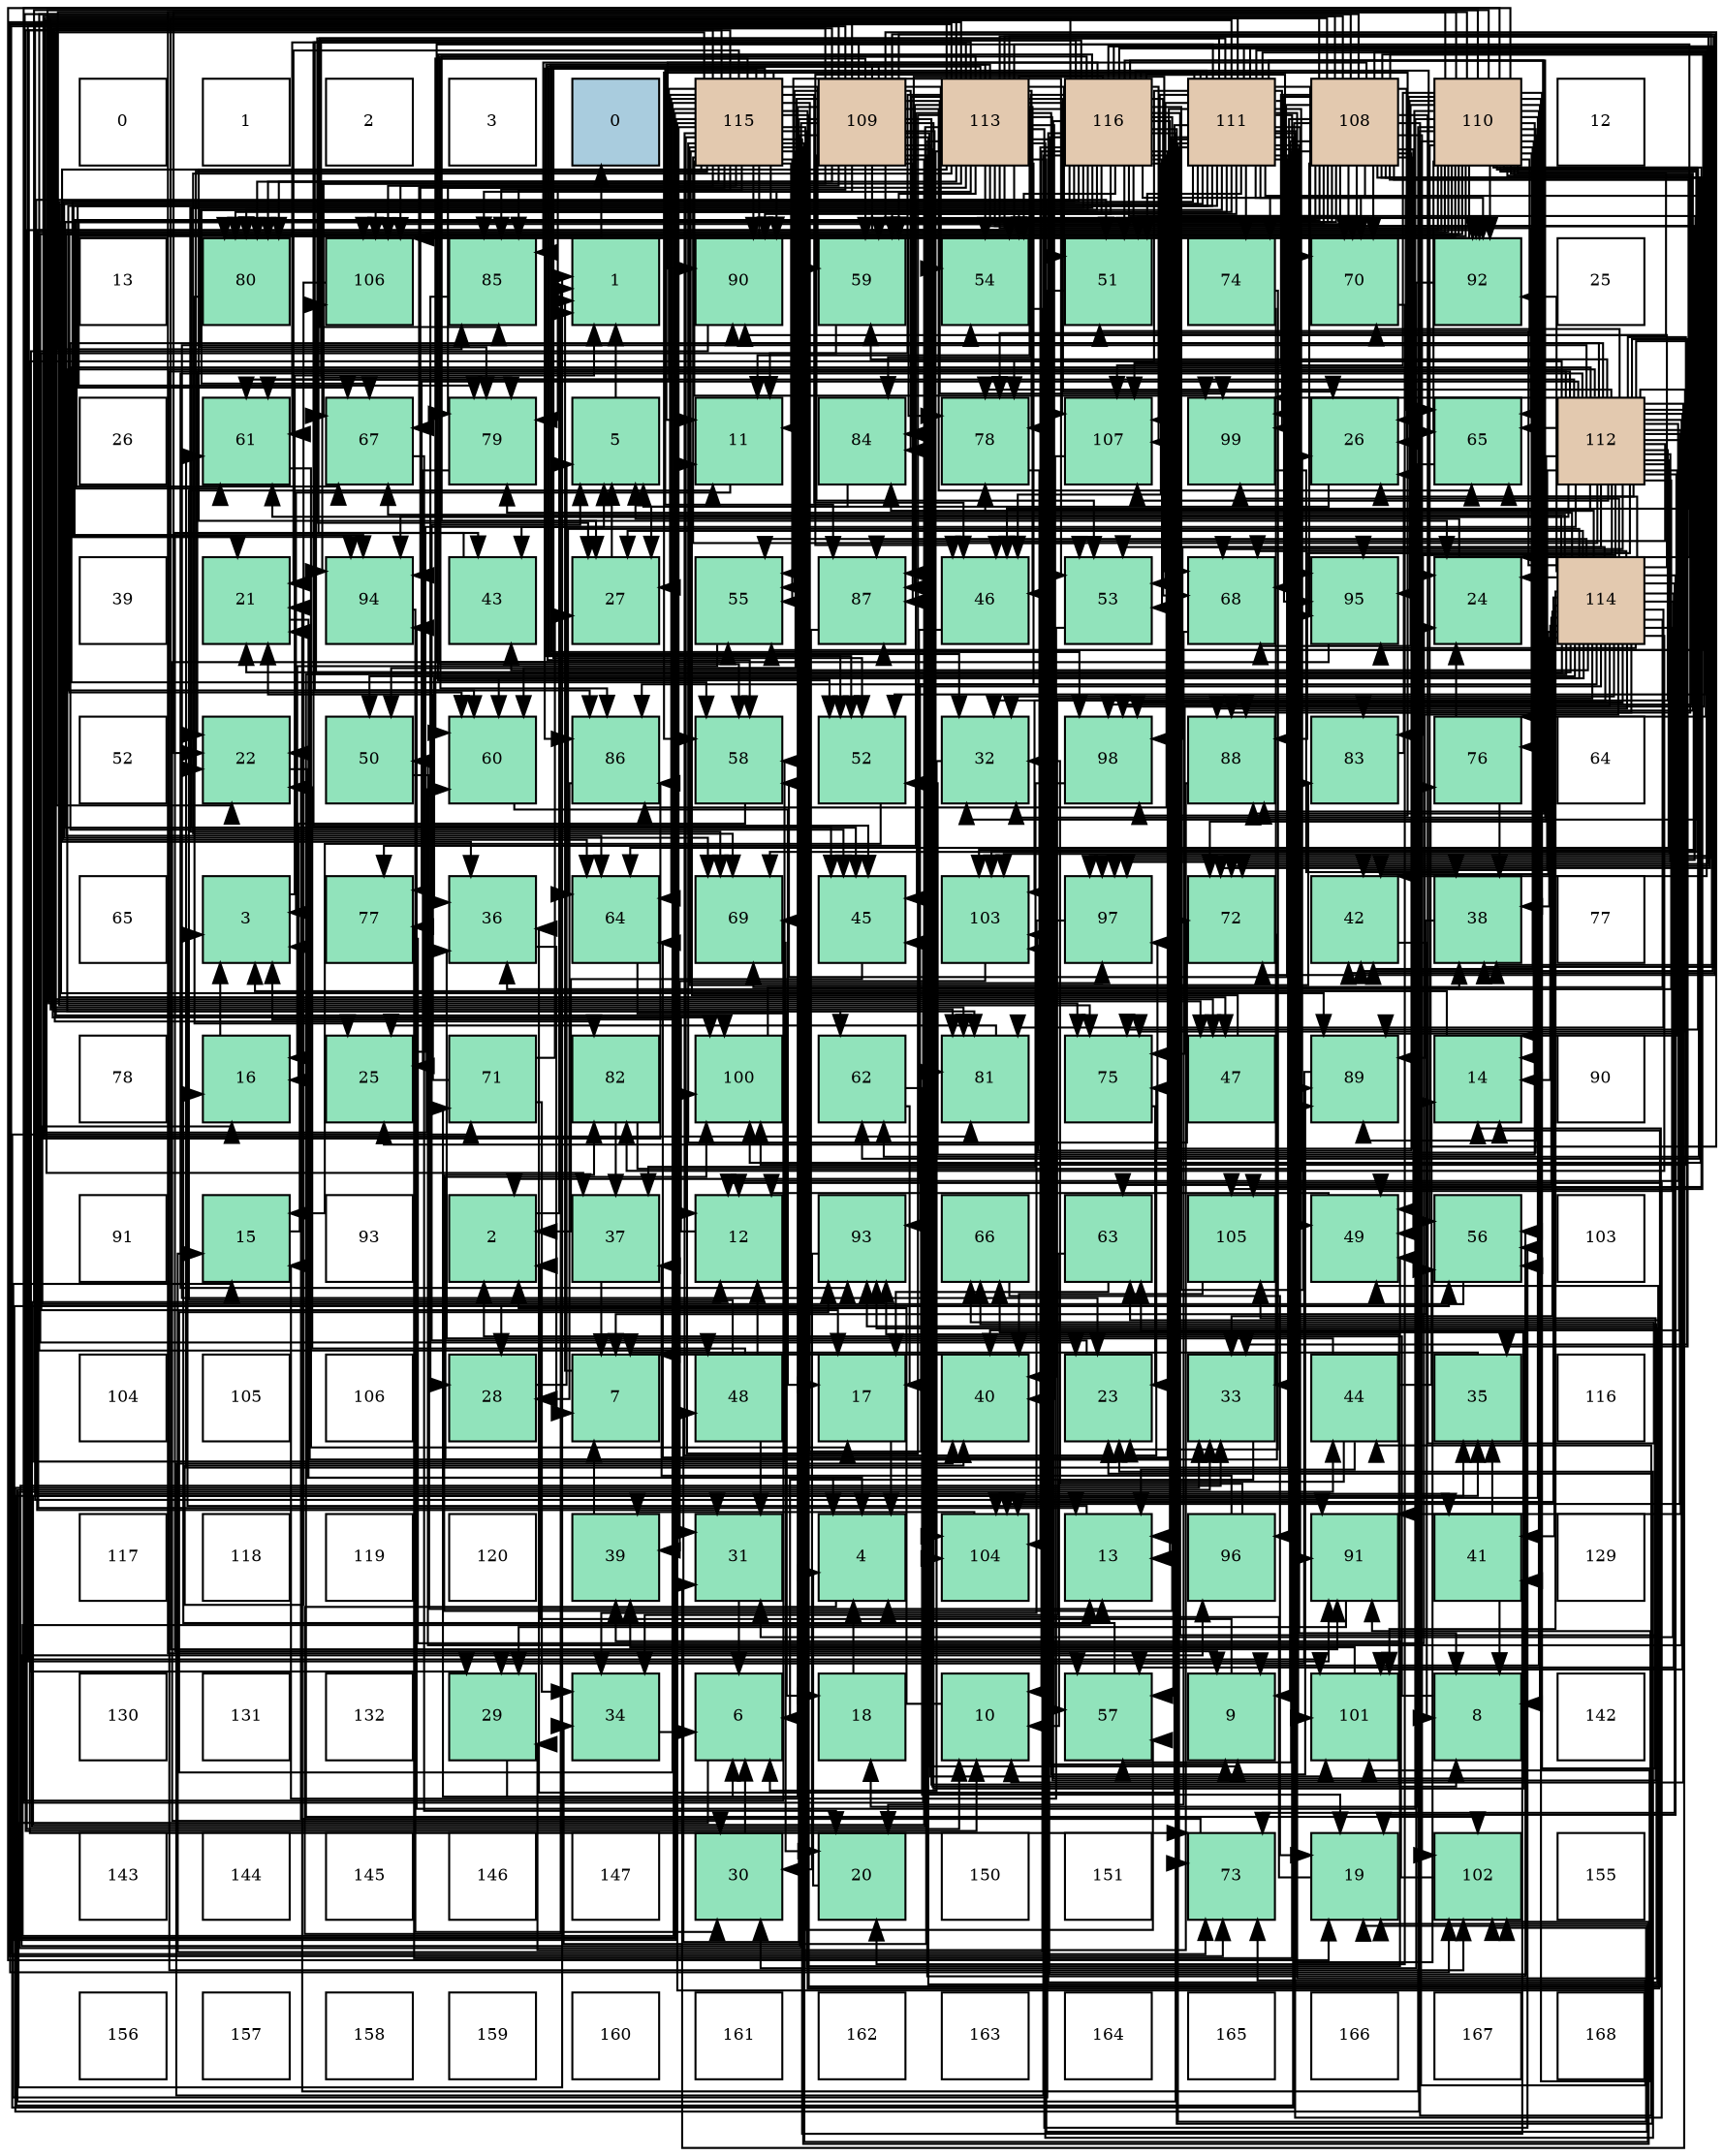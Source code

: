 digraph layout{
 rankdir=TB;
 splines=ortho;
 node [style=filled shape=square fixedsize=true width=0.6];
0[label="0", fontsize=8, fillcolor="#ffffff"];
1[label="1", fontsize=8, fillcolor="#ffffff"];
2[label="2", fontsize=8, fillcolor="#ffffff"];
3[label="3", fontsize=8, fillcolor="#ffffff"];
4[label="0", fontsize=8, fillcolor="#a9ccde"];
5[label="115", fontsize=8, fillcolor="#e3c9af"];
6[label="109", fontsize=8, fillcolor="#e3c9af"];
7[label="113", fontsize=8, fillcolor="#e3c9af"];
8[label="116", fontsize=8, fillcolor="#e3c9af"];
9[label="111", fontsize=8, fillcolor="#e3c9af"];
10[label="108", fontsize=8, fillcolor="#e3c9af"];
11[label="110", fontsize=8, fillcolor="#e3c9af"];
12[label="12", fontsize=8, fillcolor="#ffffff"];
13[label="13", fontsize=8, fillcolor="#ffffff"];
14[label="80", fontsize=8, fillcolor="#91e3bb"];
15[label="106", fontsize=8, fillcolor="#91e3bb"];
16[label="85", fontsize=8, fillcolor="#91e3bb"];
17[label="1", fontsize=8, fillcolor="#91e3bb"];
18[label="90", fontsize=8, fillcolor="#91e3bb"];
19[label="59", fontsize=8, fillcolor="#91e3bb"];
20[label="54", fontsize=8, fillcolor="#91e3bb"];
21[label="51", fontsize=8, fillcolor="#91e3bb"];
22[label="74", fontsize=8, fillcolor="#91e3bb"];
23[label="70", fontsize=8, fillcolor="#91e3bb"];
24[label="92", fontsize=8, fillcolor="#91e3bb"];
25[label="25", fontsize=8, fillcolor="#ffffff"];
26[label="26", fontsize=8, fillcolor="#ffffff"];
27[label="61", fontsize=8, fillcolor="#91e3bb"];
28[label="67", fontsize=8, fillcolor="#91e3bb"];
29[label="79", fontsize=8, fillcolor="#91e3bb"];
30[label="5", fontsize=8, fillcolor="#91e3bb"];
31[label="11", fontsize=8, fillcolor="#91e3bb"];
32[label="84", fontsize=8, fillcolor="#91e3bb"];
33[label="78", fontsize=8, fillcolor="#91e3bb"];
34[label="107", fontsize=8, fillcolor="#91e3bb"];
35[label="99", fontsize=8, fillcolor="#91e3bb"];
36[label="26", fontsize=8, fillcolor="#91e3bb"];
37[label="65", fontsize=8, fillcolor="#91e3bb"];
38[label="112", fontsize=8, fillcolor="#e3c9af"];
39[label="39", fontsize=8, fillcolor="#ffffff"];
40[label="21", fontsize=8, fillcolor="#91e3bb"];
41[label="94", fontsize=8, fillcolor="#91e3bb"];
42[label="43", fontsize=8, fillcolor="#91e3bb"];
43[label="27", fontsize=8, fillcolor="#91e3bb"];
44[label="55", fontsize=8, fillcolor="#91e3bb"];
45[label="87", fontsize=8, fillcolor="#91e3bb"];
46[label="46", fontsize=8, fillcolor="#91e3bb"];
47[label="53", fontsize=8, fillcolor="#91e3bb"];
48[label="68", fontsize=8, fillcolor="#91e3bb"];
49[label="95", fontsize=8, fillcolor="#91e3bb"];
50[label="24", fontsize=8, fillcolor="#91e3bb"];
51[label="114", fontsize=8, fillcolor="#e3c9af"];
52[label="52", fontsize=8, fillcolor="#ffffff"];
53[label="22", fontsize=8, fillcolor="#91e3bb"];
54[label="50", fontsize=8, fillcolor="#91e3bb"];
55[label="60", fontsize=8, fillcolor="#91e3bb"];
56[label="86", fontsize=8, fillcolor="#91e3bb"];
57[label="58", fontsize=8, fillcolor="#91e3bb"];
58[label="52", fontsize=8, fillcolor="#91e3bb"];
59[label="32", fontsize=8, fillcolor="#91e3bb"];
60[label="98", fontsize=8, fillcolor="#91e3bb"];
61[label="88", fontsize=8, fillcolor="#91e3bb"];
62[label="83", fontsize=8, fillcolor="#91e3bb"];
63[label="76", fontsize=8, fillcolor="#91e3bb"];
64[label="64", fontsize=8, fillcolor="#ffffff"];
65[label="65", fontsize=8, fillcolor="#ffffff"];
66[label="3", fontsize=8, fillcolor="#91e3bb"];
67[label="77", fontsize=8, fillcolor="#91e3bb"];
68[label="36", fontsize=8, fillcolor="#91e3bb"];
69[label="64", fontsize=8, fillcolor="#91e3bb"];
70[label="69", fontsize=8, fillcolor="#91e3bb"];
71[label="45", fontsize=8, fillcolor="#91e3bb"];
72[label="103", fontsize=8, fillcolor="#91e3bb"];
73[label="97", fontsize=8, fillcolor="#91e3bb"];
74[label="72", fontsize=8, fillcolor="#91e3bb"];
75[label="42", fontsize=8, fillcolor="#91e3bb"];
76[label="38", fontsize=8, fillcolor="#91e3bb"];
77[label="77", fontsize=8, fillcolor="#ffffff"];
78[label="78", fontsize=8, fillcolor="#ffffff"];
79[label="16", fontsize=8, fillcolor="#91e3bb"];
80[label="25", fontsize=8, fillcolor="#91e3bb"];
81[label="71", fontsize=8, fillcolor="#91e3bb"];
82[label="82", fontsize=8, fillcolor="#91e3bb"];
83[label="100", fontsize=8, fillcolor="#91e3bb"];
84[label="62", fontsize=8, fillcolor="#91e3bb"];
85[label="81", fontsize=8, fillcolor="#91e3bb"];
86[label="75", fontsize=8, fillcolor="#91e3bb"];
87[label="47", fontsize=8, fillcolor="#91e3bb"];
88[label="89", fontsize=8, fillcolor="#91e3bb"];
89[label="14", fontsize=8, fillcolor="#91e3bb"];
90[label="90", fontsize=8, fillcolor="#ffffff"];
91[label="91", fontsize=8, fillcolor="#ffffff"];
92[label="15", fontsize=8, fillcolor="#91e3bb"];
93[label="93", fontsize=8, fillcolor="#ffffff"];
94[label="2", fontsize=8, fillcolor="#91e3bb"];
95[label="37", fontsize=8, fillcolor="#91e3bb"];
96[label="12", fontsize=8, fillcolor="#91e3bb"];
97[label="93", fontsize=8, fillcolor="#91e3bb"];
98[label="66", fontsize=8, fillcolor="#91e3bb"];
99[label="63", fontsize=8, fillcolor="#91e3bb"];
100[label="105", fontsize=8, fillcolor="#91e3bb"];
101[label="49", fontsize=8, fillcolor="#91e3bb"];
102[label="56", fontsize=8, fillcolor="#91e3bb"];
103[label="103", fontsize=8, fillcolor="#ffffff"];
104[label="104", fontsize=8, fillcolor="#ffffff"];
105[label="105", fontsize=8, fillcolor="#ffffff"];
106[label="106", fontsize=8, fillcolor="#ffffff"];
107[label="28", fontsize=8, fillcolor="#91e3bb"];
108[label="7", fontsize=8, fillcolor="#91e3bb"];
109[label="48", fontsize=8, fillcolor="#91e3bb"];
110[label="17", fontsize=8, fillcolor="#91e3bb"];
111[label="40", fontsize=8, fillcolor="#91e3bb"];
112[label="23", fontsize=8, fillcolor="#91e3bb"];
113[label="33", fontsize=8, fillcolor="#91e3bb"];
114[label="44", fontsize=8, fillcolor="#91e3bb"];
115[label="35", fontsize=8, fillcolor="#91e3bb"];
116[label="116", fontsize=8, fillcolor="#ffffff"];
117[label="117", fontsize=8, fillcolor="#ffffff"];
118[label="118", fontsize=8, fillcolor="#ffffff"];
119[label="119", fontsize=8, fillcolor="#ffffff"];
120[label="120", fontsize=8, fillcolor="#ffffff"];
121[label="39", fontsize=8, fillcolor="#91e3bb"];
122[label="31", fontsize=8, fillcolor="#91e3bb"];
123[label="4", fontsize=8, fillcolor="#91e3bb"];
124[label="104", fontsize=8, fillcolor="#91e3bb"];
125[label="13", fontsize=8, fillcolor="#91e3bb"];
126[label="96", fontsize=8, fillcolor="#91e3bb"];
127[label="91", fontsize=8, fillcolor="#91e3bb"];
128[label="41", fontsize=8, fillcolor="#91e3bb"];
129[label="129", fontsize=8, fillcolor="#ffffff"];
130[label="130", fontsize=8, fillcolor="#ffffff"];
131[label="131", fontsize=8, fillcolor="#ffffff"];
132[label="132", fontsize=8, fillcolor="#ffffff"];
133[label="29", fontsize=8, fillcolor="#91e3bb"];
134[label="34", fontsize=8, fillcolor="#91e3bb"];
135[label="6", fontsize=8, fillcolor="#91e3bb"];
136[label="18", fontsize=8, fillcolor="#91e3bb"];
137[label="10", fontsize=8, fillcolor="#91e3bb"];
138[label="57", fontsize=8, fillcolor="#91e3bb"];
139[label="9", fontsize=8, fillcolor="#91e3bb"];
140[label="101", fontsize=8, fillcolor="#91e3bb"];
141[label="8", fontsize=8, fillcolor="#91e3bb"];
142[label="142", fontsize=8, fillcolor="#ffffff"];
143[label="143", fontsize=8, fillcolor="#ffffff"];
144[label="144", fontsize=8, fillcolor="#ffffff"];
145[label="145", fontsize=8, fillcolor="#ffffff"];
146[label="146", fontsize=8, fillcolor="#ffffff"];
147[label="147", fontsize=8, fillcolor="#ffffff"];
148[label="30", fontsize=8, fillcolor="#91e3bb"];
149[label="20", fontsize=8, fillcolor="#91e3bb"];
150[label="150", fontsize=8, fillcolor="#ffffff"];
151[label="151", fontsize=8, fillcolor="#ffffff"];
152[label="73", fontsize=8, fillcolor="#91e3bb"];
153[label="19", fontsize=8, fillcolor="#91e3bb"];
154[label="102", fontsize=8, fillcolor="#91e3bb"];
155[label="155", fontsize=8, fillcolor="#ffffff"];
156[label="156", fontsize=8, fillcolor="#ffffff"];
157[label="157", fontsize=8, fillcolor="#ffffff"];
158[label="158", fontsize=8, fillcolor="#ffffff"];
159[label="159", fontsize=8, fillcolor="#ffffff"];
160[label="160", fontsize=8, fillcolor="#ffffff"];
161[label="161", fontsize=8, fillcolor="#ffffff"];
162[label="162", fontsize=8, fillcolor="#ffffff"];
163[label="163", fontsize=8, fillcolor="#ffffff"];
164[label="164", fontsize=8, fillcolor="#ffffff"];
165[label="165", fontsize=8, fillcolor="#ffffff"];
166[label="166", fontsize=8, fillcolor="#ffffff"];
167[label="167", fontsize=8, fillcolor="#ffffff"];
168[label="168", fontsize=8, fillcolor="#ffffff"];
edge [constraint=false, style=vis];17 -> 4;
94 -> 17;
66 -> 17;
123 -> 17;
30 -> 17;
135 -> 17;
108 -> 17;
141 -> 94;
139 -> 94;
137 -> 94;
31 -> 66;
96 -> 66;
125 -> 66;
89 -> 66;
92 -> 66;
79 -> 66;
110 -> 123;
136 -> 123;
153 -> 123;
149 -> 123;
40 -> 123;
53 -> 123;
112 -> 30;
50 -> 30;
80 -> 30;
36 -> 30;
43 -> 30;
107 -> 30;
133 -> 135;
148 -> 135;
122 -> 135;
59 -> 135;
113 -> 135;
134 -> 135;
115 -> 108;
68 -> 108;
95 -> 108;
76 -> 108;
121 -> 108;
111 -> 108;
128 -> 141;
128 -> 115;
75 -> 141;
42 -> 139;
114 -> 137;
114 -> 125;
114 -> 89;
114 -> 68;
71 -> 94;
46 -> 94;
87 -> 31;
109 -> 31;
109 -> 96;
109 -> 53;
109 -> 122;
101 -> 96;
54 -> 125;
21 -> 92;
58 -> 92;
47 -> 92;
20 -> 92;
44 -> 79;
102 -> 79;
138 -> 79;
57 -> 79;
19 -> 110;
55 -> 110;
27 -> 110;
84 -> 110;
84 -> 153;
99 -> 110;
99 -> 134;
69 -> 136;
37 -> 136;
98 -> 153;
28 -> 149;
48 -> 149;
70 -> 149;
23 -> 149;
81 -> 40;
81 -> 43;
81 -> 134;
74 -> 40;
152 -> 53;
22 -> 112;
22 -> 113;
86 -> 112;
63 -> 50;
63 -> 76;
67 -> 50;
33 -> 80;
29 -> 80;
14 -> 80;
85 -> 80;
82 -> 36;
82 -> 95;
62 -> 36;
32 -> 43;
16 -> 107;
56 -> 107;
45 -> 107;
61 -> 133;
88 -> 133;
18 -> 133;
127 -> 133;
24 -> 148;
97 -> 148;
41 -> 148;
49 -> 148;
126 -> 59;
126 -> 95;
73 -> 134;
60 -> 95;
35 -> 76;
83 -> 76;
140 -> 121;
154 -> 121;
72 -> 121;
124 -> 121;
100 -> 111;
15 -> 111;
34 -> 111;
10 -> 139;
10 -> 36;
10 -> 75;
10 -> 114;
10 -> 71;
10 -> 46;
10 -> 87;
10 -> 109;
10 -> 101;
10 -> 21;
10 -> 20;
10 -> 44;
10 -> 138;
10 -> 19;
10 -> 27;
10 -> 84;
10 -> 98;
10 -> 48;
10 -> 70;
10 -> 23;
10 -> 81;
10 -> 22;
10 -> 86;
10 -> 29;
10 -> 56;
10 -> 61;
10 -> 88;
10 -> 18;
10 -> 127;
10 -> 41;
10 -> 49;
10 -> 126;
10 -> 73;
10 -> 60;
10 -> 35;
10 -> 83;
10 -> 154;
10 -> 72;
10 -> 100;
10 -> 15;
10 -> 34;
6 -> 141;
6 -> 139;
6 -> 115;
6 -> 114;
6 -> 109;
6 -> 101;
6 -> 58;
6 -> 47;
6 -> 20;
6 -> 44;
6 -> 102;
6 -> 57;
6 -> 19;
6 -> 55;
6 -> 27;
6 -> 84;
6 -> 37;
6 -> 98;
6 -> 23;
6 -> 81;
6 -> 74;
6 -> 152;
6 -> 63;
6 -> 14;
6 -> 32;
6 -> 16;
6 -> 56;
6 -> 45;
6 -> 18;
6 -> 127;
6 -> 24;
6 -> 97;
6 -> 41;
6 -> 126;
6 -> 73;
6 -> 35;
6 -> 83;
6 -> 140;
6 -> 154;
6 -> 124;
6 -> 15;
11 -> 141;
11 -> 139;
11 -> 137;
11 -> 125;
11 -> 89;
11 -> 153;
11 -> 40;
11 -> 53;
11 -> 112;
11 -> 36;
11 -> 122;
11 -> 59;
11 -> 113;
11 -> 95;
11 -> 75;
11 -> 71;
11 -> 87;
11 -> 101;
11 -> 58;
11 -> 102;
11 -> 138;
11 -> 57;
11 -> 55;
11 -> 69;
11 -> 37;
11 -> 28;
11 -> 48;
11 -> 70;
11 -> 152;
11 -> 86;
11 -> 63;
11 -> 33;
11 -> 14;
11 -> 16;
11 -> 45;
11 -> 61;
11 -> 88;
11 -> 18;
11 -> 24;
11 -> 97;
11 -> 41;
11 -> 49;
11 -> 60;
11 -> 140;
11 -> 72;
11 -> 124;
11 -> 100;
11 -> 15;
11 -> 34;
9 -> 141;
9 -> 31;
9 -> 96;
9 -> 125;
9 -> 40;
9 -> 43;
9 -> 115;
9 -> 68;
9 -> 46;
9 -> 87;
9 -> 101;
9 -> 21;
9 -> 58;
9 -> 47;
9 -> 20;
9 -> 44;
9 -> 102;
9 -> 138;
9 -> 57;
9 -> 55;
9 -> 27;
9 -> 84;
9 -> 69;
9 -> 37;
9 -> 98;
9 -> 28;
9 -> 70;
9 -> 23;
9 -> 74;
9 -> 152;
9 -> 22;
9 -> 86;
9 -> 63;
9 -> 67;
9 -> 33;
9 -> 29;
9 -> 14;
9 -> 85;
9 -> 16;
9 -> 56;
9 -> 45;
9 -> 61;
9 -> 127;
9 -> 24;
9 -> 49;
9 -> 73;
9 -> 35;
9 -> 140;
9 -> 154;
9 -> 15;
9 -> 34;
38 -> 137;
38 -> 96;
38 -> 89;
38 -> 53;
38 -> 112;
38 -> 36;
38 -> 122;
38 -> 59;
38 -> 113;
38 -> 115;
38 -> 68;
38 -> 111;
38 -> 75;
38 -> 42;
38 -> 71;
38 -> 46;
38 -> 54;
38 -> 57;
38 -> 19;
38 -> 27;
38 -> 69;
38 -> 37;
38 -> 48;
38 -> 23;
38 -> 74;
38 -> 152;
38 -> 86;
38 -> 67;
38 -> 33;
38 -> 85;
38 -> 62;
38 -> 32;
38 -> 45;
38 -> 61;
38 -> 88;
38 -> 18;
38 -> 127;
38 -> 97;
38 -> 41;
38 -> 49;
38 -> 73;
38 -> 60;
38 -> 35;
38 -> 83;
38 -> 140;
38 -> 154;
38 -> 72;
38 -> 124;
38 -> 34;
7 -> 139;
7 -> 31;
7 -> 96;
7 -> 153;
7 -> 53;
7 -> 112;
7 -> 50;
7 -> 36;
7 -> 59;
7 -> 134;
7 -> 68;
7 -> 76;
7 -> 75;
7 -> 71;
7 -> 46;
7 -> 21;
7 -> 58;
7 -> 47;
7 -> 20;
7 -> 44;
7 -> 102;
7 -> 138;
7 -> 57;
7 -> 19;
7 -> 55;
7 -> 37;
7 -> 28;
7 -> 48;
7 -> 70;
7 -> 23;
7 -> 74;
7 -> 152;
7 -> 67;
7 -> 33;
7 -> 29;
7 -> 14;
7 -> 85;
7 -> 32;
7 -> 16;
7 -> 56;
7 -> 45;
7 -> 88;
7 -> 127;
7 -> 24;
7 -> 73;
7 -> 60;
7 -> 83;
7 -> 72;
7 -> 124;
7 -> 100;
7 -> 34;
51 -> 89;
51 -> 153;
51 -> 40;
51 -> 50;
51 -> 43;
51 -> 122;
51 -> 59;
51 -> 113;
51 -> 68;
51 -> 76;
51 -> 111;
51 -> 128;
51 -> 75;
51 -> 42;
51 -> 71;
51 -> 101;
51 -> 54;
51 -> 21;
51 -> 47;
51 -> 20;
51 -> 44;
51 -> 138;
51 -> 55;
51 -> 27;
51 -> 99;
51 -> 69;
51 -> 37;
51 -> 28;
51 -> 48;
51 -> 70;
51 -> 152;
51 -> 86;
51 -> 33;
51 -> 29;
51 -> 85;
51 -> 82;
51 -> 62;
51 -> 61;
51 -> 88;
51 -> 24;
51 -> 97;
51 -> 49;
51 -> 60;
51 -> 35;
51 -> 140;
51 -> 154;
51 -> 72;
51 -> 124;
51 -> 15;
5 -> 137;
5 -> 31;
5 -> 96;
5 -> 125;
5 -> 89;
5 -> 153;
5 -> 40;
5 -> 53;
5 -> 50;
5 -> 43;
5 -> 122;
5 -> 113;
5 -> 128;
5 -> 46;
5 -> 101;
5 -> 54;
5 -> 21;
5 -> 58;
5 -> 47;
5 -> 44;
5 -> 102;
5 -> 138;
5 -> 57;
5 -> 19;
5 -> 55;
5 -> 27;
5 -> 99;
5 -> 69;
5 -> 28;
5 -> 74;
5 -> 86;
5 -> 33;
5 -> 29;
5 -> 14;
5 -> 85;
5 -> 82;
5 -> 62;
5 -> 16;
5 -> 56;
5 -> 18;
5 -> 127;
5 -> 97;
5 -> 41;
5 -> 73;
5 -> 35;
5 -> 83;
5 -> 140;
5 -> 154;
5 -> 15;
8 -> 137;
8 -> 31;
8 -> 125;
8 -> 89;
8 -> 112;
8 -> 50;
8 -> 43;
8 -> 59;
8 -> 113;
8 -> 76;
8 -> 111;
8 -> 128;
8 -> 75;
8 -> 42;
8 -> 71;
8 -> 46;
8 -> 21;
8 -> 58;
8 -> 47;
8 -> 20;
8 -> 102;
8 -> 19;
8 -> 99;
8 -> 69;
8 -> 28;
8 -> 48;
8 -> 70;
8 -> 23;
8 -> 74;
8 -> 29;
8 -> 14;
8 -> 85;
8 -> 82;
8 -> 32;
8 -> 16;
8 -> 56;
8 -> 45;
8 -> 61;
8 -> 88;
8 -> 18;
8 -> 24;
8 -> 97;
8 -> 41;
8 -> 49;
8 -> 60;
8 -> 83;
8 -> 72;
8 -> 124;
8 -> 34;
edge [constraint=true, style=invis];
0 -> 13 -> 26 -> 39 -> 52 -> 65 -> 78 -> 91 -> 104 -> 117 -> 130 -> 143 -> 156;
1 -> 14 -> 27 -> 40 -> 53 -> 66 -> 79 -> 92 -> 105 -> 118 -> 131 -> 144 -> 157;
2 -> 15 -> 28 -> 41 -> 54 -> 67 -> 80 -> 93 -> 106 -> 119 -> 132 -> 145 -> 158;
3 -> 16 -> 29 -> 42 -> 55 -> 68 -> 81 -> 94 -> 107 -> 120 -> 133 -> 146 -> 159;
4 -> 17 -> 30 -> 43 -> 56 -> 69 -> 82 -> 95 -> 108 -> 121 -> 134 -> 147 -> 160;
5 -> 18 -> 31 -> 44 -> 57 -> 70 -> 83 -> 96 -> 109 -> 122 -> 135 -> 148 -> 161;
6 -> 19 -> 32 -> 45 -> 58 -> 71 -> 84 -> 97 -> 110 -> 123 -> 136 -> 149 -> 162;
7 -> 20 -> 33 -> 46 -> 59 -> 72 -> 85 -> 98 -> 111 -> 124 -> 137 -> 150 -> 163;
8 -> 21 -> 34 -> 47 -> 60 -> 73 -> 86 -> 99 -> 112 -> 125 -> 138 -> 151 -> 164;
9 -> 22 -> 35 -> 48 -> 61 -> 74 -> 87 -> 100 -> 113 -> 126 -> 139 -> 152 -> 165;
10 -> 23 -> 36 -> 49 -> 62 -> 75 -> 88 -> 101 -> 114 -> 127 -> 140 -> 153 -> 166;
11 -> 24 -> 37 -> 50 -> 63 -> 76 -> 89 -> 102 -> 115 -> 128 -> 141 -> 154 -> 167;
12 -> 25 -> 38 -> 51 -> 64 -> 77 -> 90 -> 103 -> 116 -> 129 -> 142 -> 155 -> 168;
rank = same {0 -> 1 -> 2 -> 3 -> 4 -> 5 -> 6 -> 7 -> 8 -> 9 -> 10 -> 11 -> 12};
rank = same {13 -> 14 -> 15 -> 16 -> 17 -> 18 -> 19 -> 20 -> 21 -> 22 -> 23 -> 24 -> 25};
rank = same {26 -> 27 -> 28 -> 29 -> 30 -> 31 -> 32 -> 33 -> 34 -> 35 -> 36 -> 37 -> 38};
rank = same {39 -> 40 -> 41 -> 42 -> 43 -> 44 -> 45 -> 46 -> 47 -> 48 -> 49 -> 50 -> 51};
rank = same {52 -> 53 -> 54 -> 55 -> 56 -> 57 -> 58 -> 59 -> 60 -> 61 -> 62 -> 63 -> 64};
rank = same {65 -> 66 -> 67 -> 68 -> 69 -> 70 -> 71 -> 72 -> 73 -> 74 -> 75 -> 76 -> 77};
rank = same {78 -> 79 -> 80 -> 81 -> 82 -> 83 -> 84 -> 85 -> 86 -> 87 -> 88 -> 89 -> 90};
rank = same {91 -> 92 -> 93 -> 94 -> 95 -> 96 -> 97 -> 98 -> 99 -> 100 -> 101 -> 102 -> 103};
rank = same {104 -> 105 -> 106 -> 107 -> 108 -> 109 -> 110 -> 111 -> 112 -> 113 -> 114 -> 115 -> 116};
rank = same {117 -> 118 -> 119 -> 120 -> 121 -> 122 -> 123 -> 124 -> 125 -> 126 -> 127 -> 128 -> 129};
rank = same {130 -> 131 -> 132 -> 133 -> 134 -> 135 -> 136 -> 137 -> 138 -> 139 -> 140 -> 141 -> 142};
rank = same {143 -> 144 -> 145 -> 146 -> 147 -> 148 -> 149 -> 150 -> 151 -> 152 -> 153 -> 154 -> 155};
rank = same {156 -> 157 -> 158 -> 159 -> 160 -> 161 -> 162 -> 163 -> 164 -> 165 -> 166 -> 167 -> 168};
}